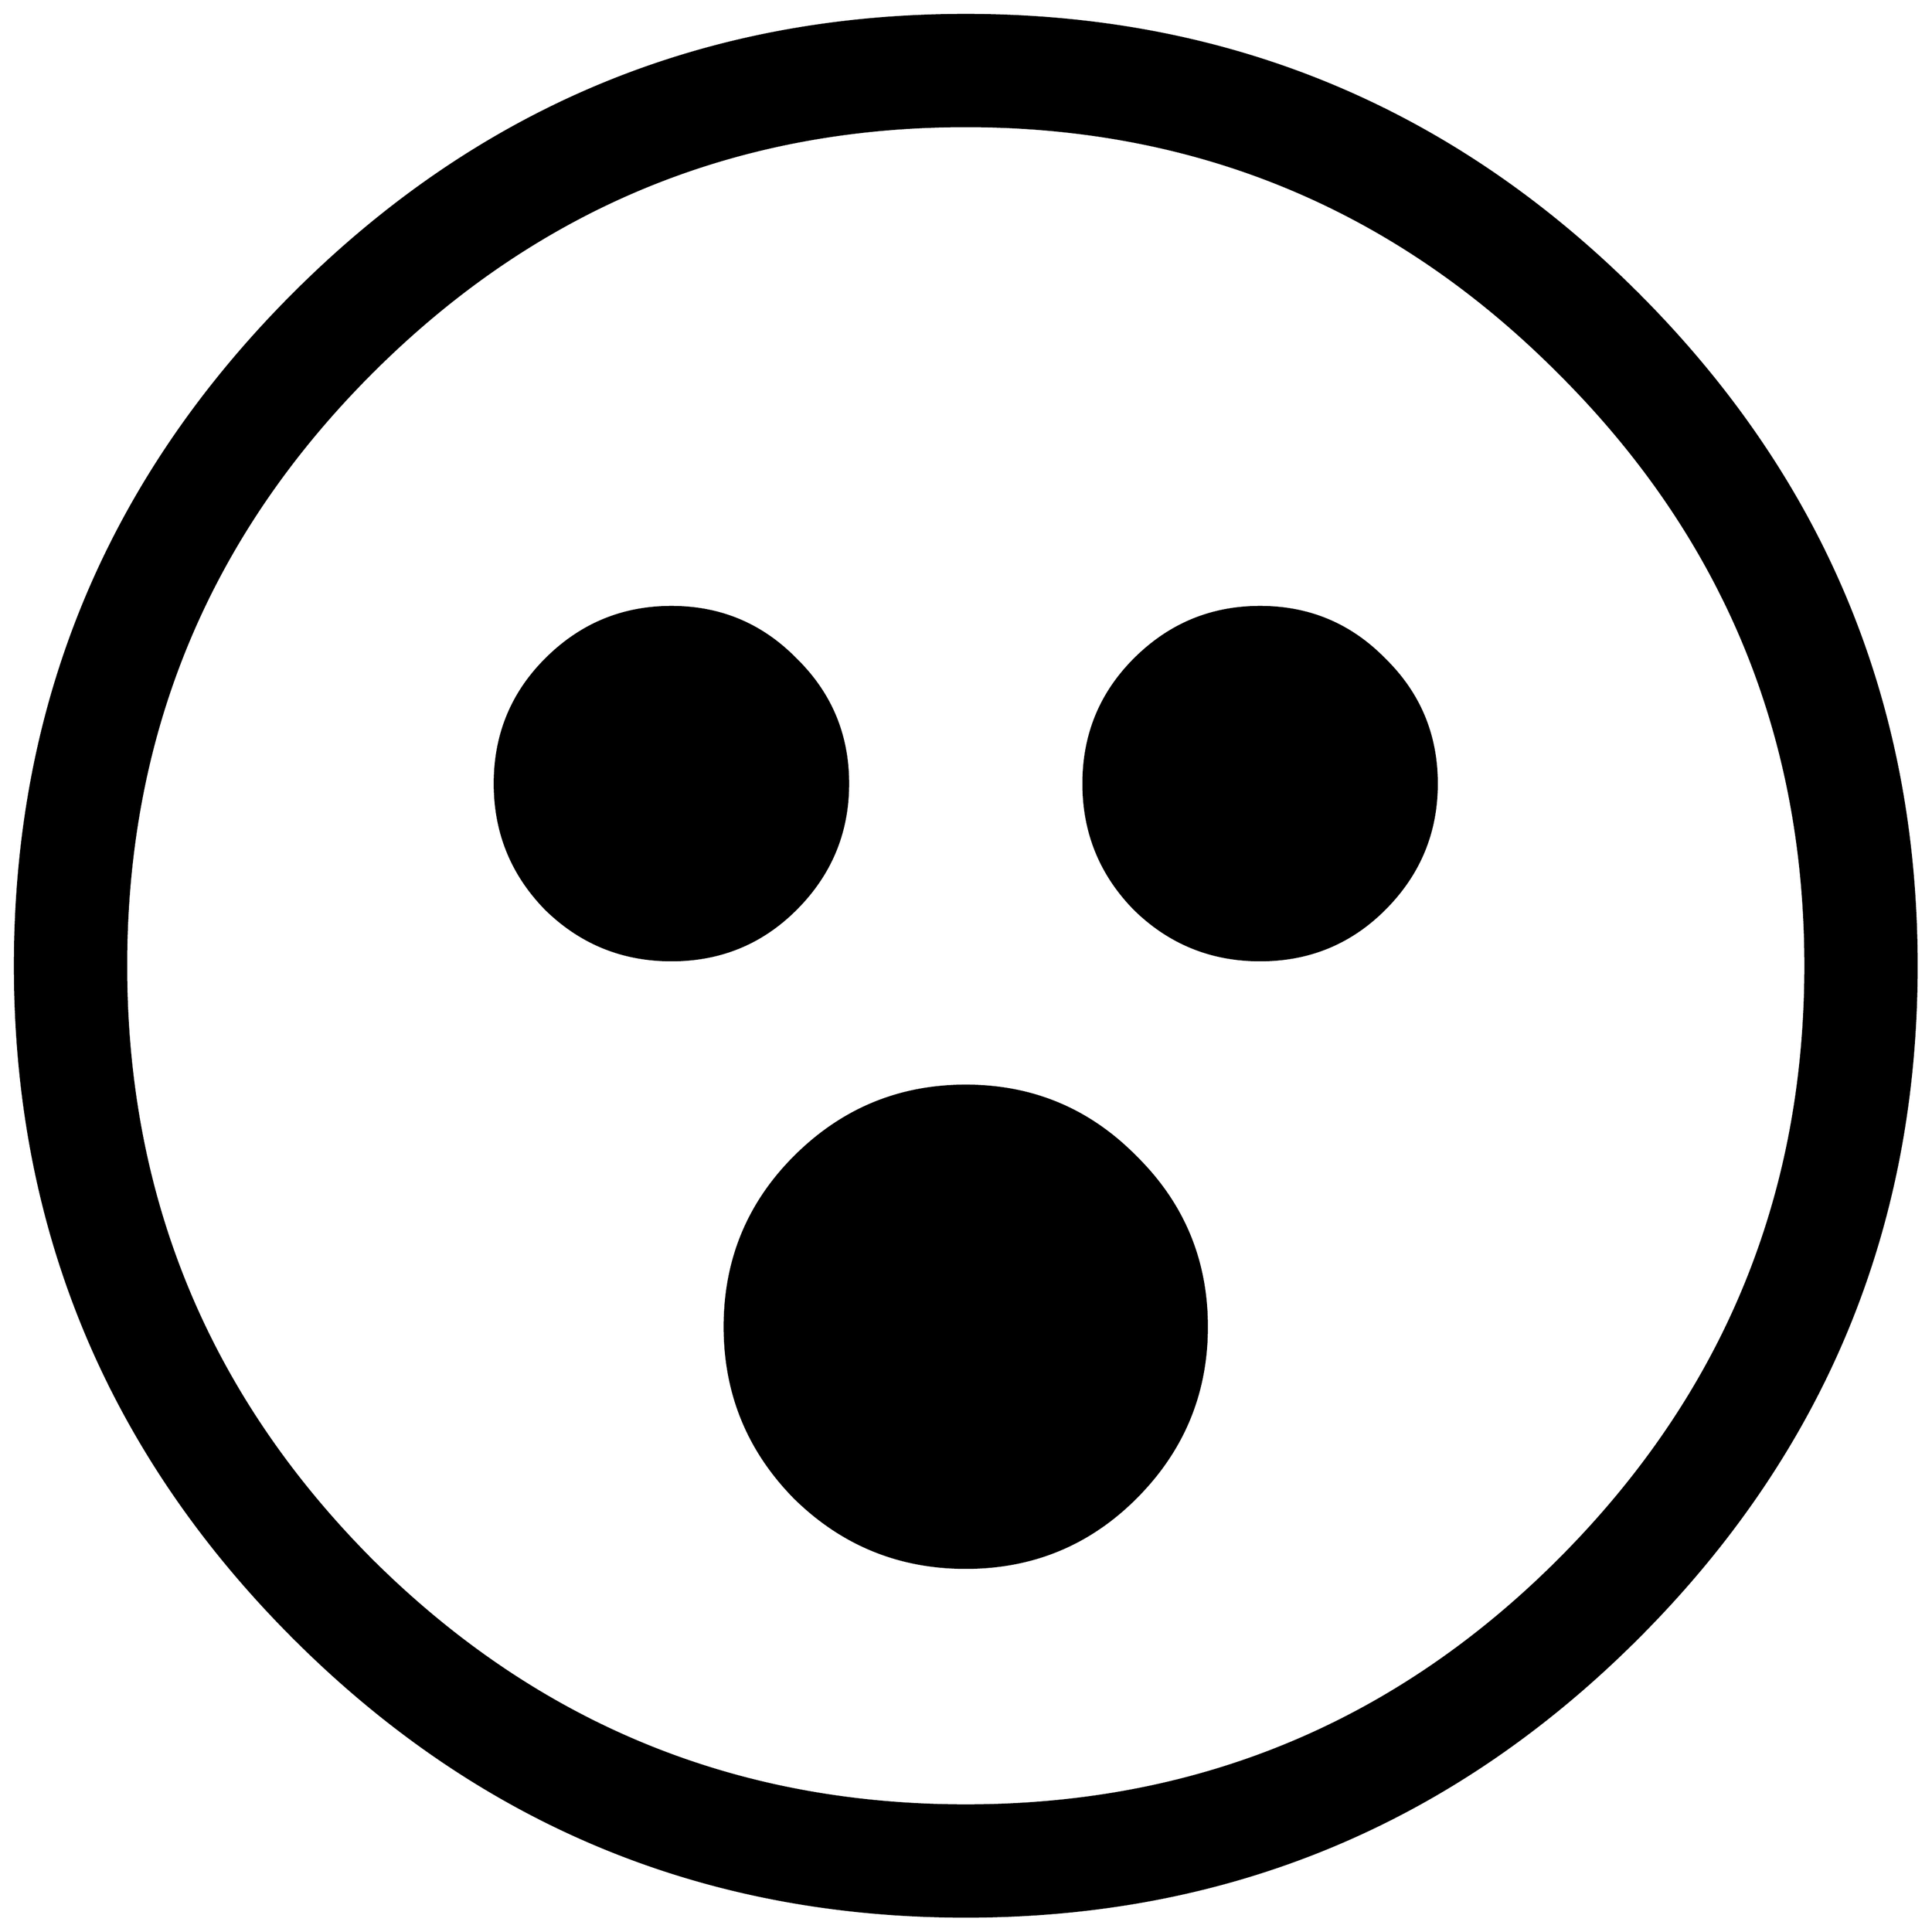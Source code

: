 


\begin{tikzpicture}[y=0.80pt, x=0.80pt, yscale=-1.0, xscale=1.0, inner sep=0pt, outer sep=0pt]
\begin{scope}[shift={(100.0,1706.0)},nonzero rule]
  \path[draw=.,fill=.,line width=1.600pt] (1794.0,-582.0) ..
    controls (1794.0,-346.0) and (1710.333,-144.333) ..
    (1543.0,23.0) .. controls (1375.667,190.333) and (1174.0,274.0)
    .. (938.0,274.0) .. controls (702.0,274.0) and (500.333,190.333)
    .. (333.0,23.0) .. controls (165.667,-144.333) and (82.0,-346.0)
    .. (82.0,-582.0) .. controls (82.0,-818.0) and
    (165.667,-1019.667) .. (333.0,-1187.0) .. controls
    (500.333,-1354.333) and (702.0,-1438.0) .. (938.0,-1438.0) ..
    controls (1174.0,-1438.0) and (1375.667,-1354.333) ..
    (1543.0,-1187.0) .. controls (1710.333,-1019.667) and
    (1794.0,-818.0) .. (1794.0,-582.0) -- cycle(1694.0,-582.0)
    .. controls (1694.0,-790.667) and (1620.0,-968.667) ..
    (1472.0,-1116.0) .. controls (1324.667,-1264.0) and
    (1146.667,-1338.0) .. (938.0,-1338.0) .. controls
    (729.333,-1338.0) and (551.0,-1264.0) .. (403.0,-1116.0) ..
    controls (255.667,-968.667) and (182.0,-790.667) .. (182.0,-582.0)
    .. controls (182.0,-373.333) and (255.667,-195.0) ..
    (403.0,-47.0) .. controls (551.0,100.333) and (729.333,174.0) ..
    (938.0,174.0) .. controls (1146.667,174.0) and (1324.667,100.333)
    .. (1472.0,-47.0) .. controls (1620.0,-195.0) and
    (1694.0,-373.333) .. (1694.0,-582.0) -- cycle(1362.0,-746.0)
    .. controls (1362.0,-702.0) and (1346.333,-664.333) ..
    (1315.0,-633.0) .. controls (1284.333,-602.333) and
    (1247.0,-587.0) .. (1203.0,-587.0) .. controls
    (1159.0,-587.0) and (1121.333,-602.333) .. (1090.0,-633.0) ..
    controls (1059.333,-664.333) and (1044.0,-702.0) ..
    (1044.0,-746.0) .. controls (1044.0,-790.0) and
    (1059.333,-827.333) .. (1090.0,-858.0) .. controls
    (1121.333,-889.333) and (1159.0,-905.0) .. (1203.0,-905.0) ..
    controls (1247.0,-905.0) and (1284.333,-889.333) ..
    (1315.0,-858.0) .. controls (1346.333,-827.333) and
    (1362.0,-790.0) .. (1362.0,-746.0) -- cycle(832.0,-746.0) ..
    controls (832.0,-702.0) and (816.333,-664.333) .. (785.0,-633.0)
    .. controls (754.333,-602.333) and (717.0,-587.0) ..
    (673.0,-587.0) .. controls (629.0,-587.0) and (591.333,-602.333)
    .. (560.0,-633.0) .. controls (529.333,-664.333) and
    (514.0,-702.0) .. (514.0,-746.0) .. controls (514.0,-790.0)
    and (529.333,-827.333) .. (560.0,-858.0) .. controls
    (591.333,-889.333) and (629.0,-905.0) .. (673.0,-905.0) ..
    controls (717.0,-905.0) and (754.333,-889.333) .. (785.0,-858.0)
    .. controls (816.333,-827.333) and (832.0,-790.0) ..
    (832.0,-746.0) -- cycle(1155.0,-257.0) .. controls
    (1155.0,-197.0) and (1133.667,-145.667) .. (1091.0,-103.0) ..
    controls (1049.0,-61.0) and (998.0,-40.0) .. (938.0,-40.0)
    .. controls (878.0,-40.0) and (826.667,-61.0) ..
    (784.0,-103.0) .. controls (742.0,-145.667) and (721.0,-197.0)
    .. (721.0,-257.0) .. controls (721.0,-317.0) and
    (742.0,-368.0) .. (784.0,-410.0) .. controls (826.667,-452.667)
    and (878.0,-474.0) .. (938.0,-474.0) .. controls
    (998.0,-474.0) and (1049.0,-452.667) .. (1091.0,-410.0) ..
    controls (1133.667,-368.0) and (1155.0,-317.0) ..
    (1155.0,-257.0) -- cycle;
\end{scope}

\end{tikzpicture}

